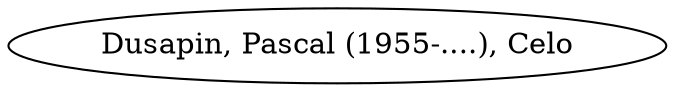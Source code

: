 // Notice UMLRM0146
digraph UMLRM0146 {
	rankdir=LR
	size="20,20"
	UMLRM0146 [label="Dusapin, Pascal (1955-....), Celo"]
}
